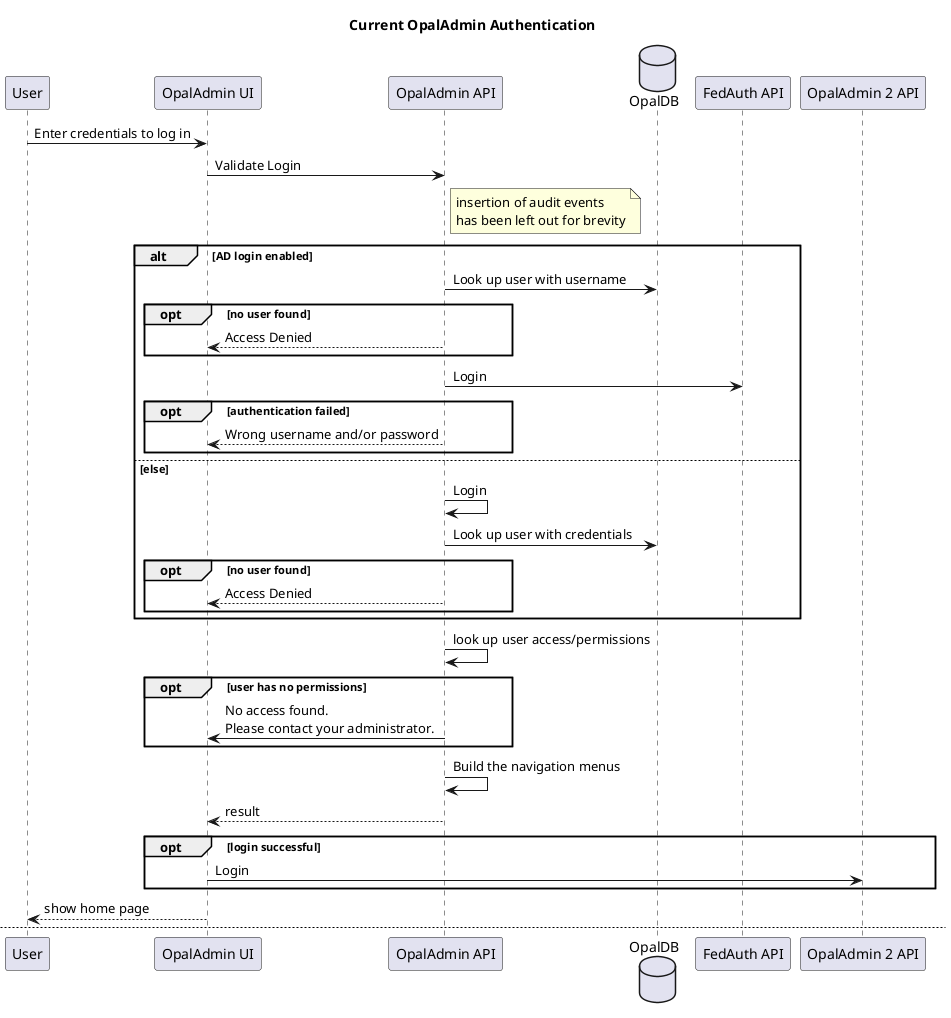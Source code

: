 ' SPDX-FileCopyrightText: Copyright (C) 2023 Opal Health Informatics Group at the Research Institute of the McGill University Health Centre <john.kildea@mcgill.ca>
'
' SPDX-License-Identifier: CC-BY-SA-4.0

@startuml "ORMS Authentication"

title Current OpalAdmin Authentication

participant User as user
participant opaladminui as "OpalAdmin UI"
participant opaladminapi as "OpalAdmin API"
database opaladmindb as "OpalDB"
participant fedauth as "FedAuth API"
participant backend as "OpalAdmin 2 API"


user -> opaladminui: Enter credentials to log in
opaladminui -> opaladminapi: Validate Login

note right of opaladminapi: insertion of audit events\nhas been left out for brevity

alt AD login enabled
    opaladminapi -> opaladmindb: Look up user with username

    opt no user found
        opaladminapi --> opaladminui: Access Denied
    end

    opaladminapi -> fedauth: Login

    opt authentication failed
        opaladminapi --> opaladminui: Wrong username and/or password
    end
else else
    opaladminapi -> opaladminapi: Login
    opaladminapi -> opaladmindb: Look up user with credentials

    opt no user found
        opaladminapi --> opaladminui: Access Denied
    end
end

opaladminapi -> opaladminapi: look up user access/permissions

opt user has no permissions
    opaladminapi -> opaladminui: No access found.\nPlease contact your administrator.
end

opaladminapi -> opaladminapi: Build the navigation menus

opaladminapi --> opaladminui: result

opt login successful
    opaladminui -> backend: Login
end

opaladminui --> user: show home page

newpage "OpalAdmin Login (Proposal)"

user -> opaladminui: Enter credentials to log in
opaladminui -> opaladminapi: Validate Login

note right of opaladminapi: insertion of audit events\nhas been left out for brevity

alt AD login enabled
    opaladminapi -> opaladmindb: Look up user with username

    opt no user found
        opaladminapi --> opaladminui: Access Denied
    end

    opaladminapi -> backend: Login
    note right of opaladminapi: need to remember the returned session cookie\nto pass to the user
    opt authentication failed
        opaladminapi --> opaladminui: Wrong username and/or password
    end


else else
    opaladminapi -> opaladminapi: Login
    opaladminapi -> opaladmindb: Look up user with credentials

    opt no user found
        opaladminapi --> opaladminui: Access Denied
    end
end

opaladminapi -> opaladminapi: look up user access/permissions

opt user has no permissions
    opaladminapi -> opaladminui: No access found.\nPlease contact your administrator.
end

opaladminapi -> opaladminapi: Build the navigation menus

opaladminapi --> opaladminui: result

opt login successful
    opaladminui -> backend: Login
end

opaladminui --> user: show home page

@enduml
